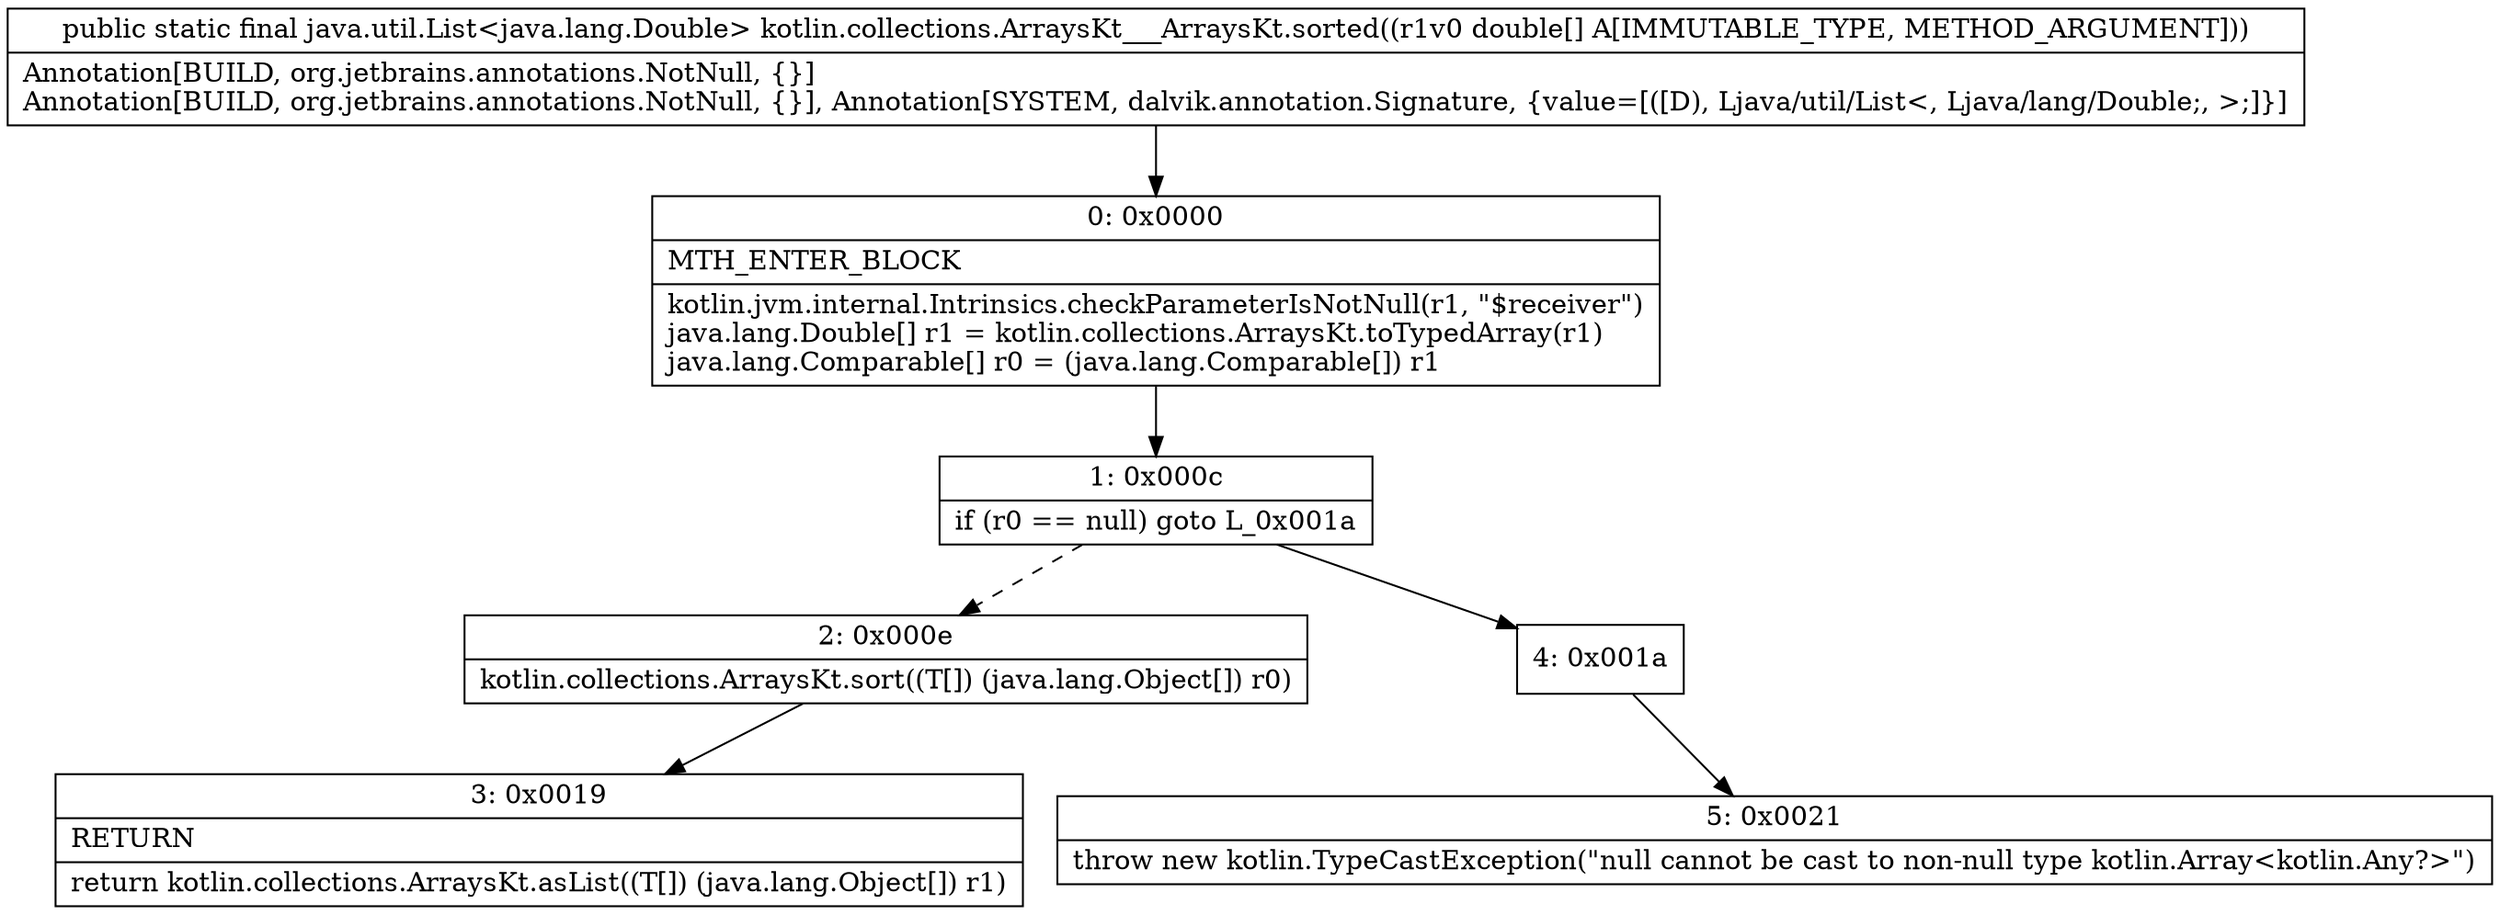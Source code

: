 digraph "CFG forkotlin.collections.ArraysKt___ArraysKt.sorted([D)Ljava\/util\/List;" {
Node_0 [shape=record,label="{0\:\ 0x0000|MTH_ENTER_BLOCK\l|kotlin.jvm.internal.Intrinsics.checkParameterIsNotNull(r1, \"$receiver\")\ljava.lang.Double[] r1 = kotlin.collections.ArraysKt.toTypedArray(r1)\ljava.lang.Comparable[] r0 = (java.lang.Comparable[]) r1\l}"];
Node_1 [shape=record,label="{1\:\ 0x000c|if (r0 == null) goto L_0x001a\l}"];
Node_2 [shape=record,label="{2\:\ 0x000e|kotlin.collections.ArraysKt.sort((T[]) (java.lang.Object[]) r0)\l}"];
Node_3 [shape=record,label="{3\:\ 0x0019|RETURN\l|return kotlin.collections.ArraysKt.asList((T[]) (java.lang.Object[]) r1)\l}"];
Node_4 [shape=record,label="{4\:\ 0x001a}"];
Node_5 [shape=record,label="{5\:\ 0x0021|throw new kotlin.TypeCastException(\"null cannot be cast to non\-null type kotlin.Array\<kotlin.Any?\>\")\l}"];
MethodNode[shape=record,label="{public static final java.util.List\<java.lang.Double\> kotlin.collections.ArraysKt___ArraysKt.sorted((r1v0 double[] A[IMMUTABLE_TYPE, METHOD_ARGUMENT]))  | Annotation[BUILD, org.jetbrains.annotations.NotNull, \{\}]\lAnnotation[BUILD, org.jetbrains.annotations.NotNull, \{\}], Annotation[SYSTEM, dalvik.annotation.Signature, \{value=[([D), Ljava\/util\/List\<, Ljava\/lang\/Double;, \>;]\}]\l}"];
MethodNode -> Node_0;
Node_0 -> Node_1;
Node_1 -> Node_2[style=dashed];
Node_1 -> Node_4;
Node_2 -> Node_3;
Node_4 -> Node_5;
}

